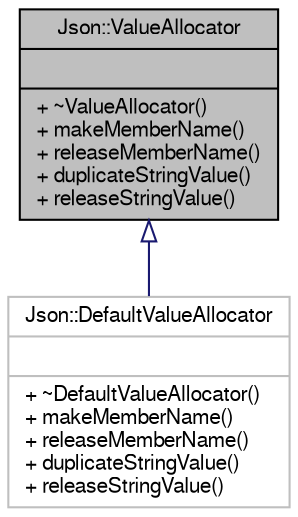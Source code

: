 digraph "Json::ValueAllocator"
{
  edge [fontname="FreeSans",fontsize="10",labelfontname="FreeSans",labelfontsize="10"];
  node [fontname="FreeSans",fontsize="10",shape=record];
  Node1 [label="{Json::ValueAllocator\n||+ ~ValueAllocator()\l+ makeMemberName()\l+ releaseMemberName()\l+ duplicateStringValue()\l+ releaseStringValue()\l}",height=0.2,width=0.4,color="black", fillcolor="grey75", style="filled" fontcolor="black"];
  Node1 -> Node2 [dir="back",color="midnightblue",fontsize="10",style="solid",arrowtail="onormal",fontname="FreeSans"];
  Node2 [label="{Json::DefaultValueAllocator\n||+ ~DefaultValueAllocator()\l+ makeMemberName()\l+ releaseMemberName()\l+ duplicateStringValue()\l+ releaseStringValue()\l}",height=0.2,width=0.4,color="grey75", fillcolor="white", style="filled"];
}
